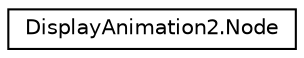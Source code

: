 digraph "クラス階層図"
{
  edge [fontname="Helvetica",fontsize="10",labelfontname="Helvetica",labelfontsize="10"];
  node [fontname="Helvetica",fontsize="10",shape=record];
  rankdir="LR";
  Node0 [label="DisplayAnimation2.Node",height=0.2,width=0.4,color="black", fillcolor="white", style="filled",URL="$class_display_animation2_1_1_node.html"];
}
